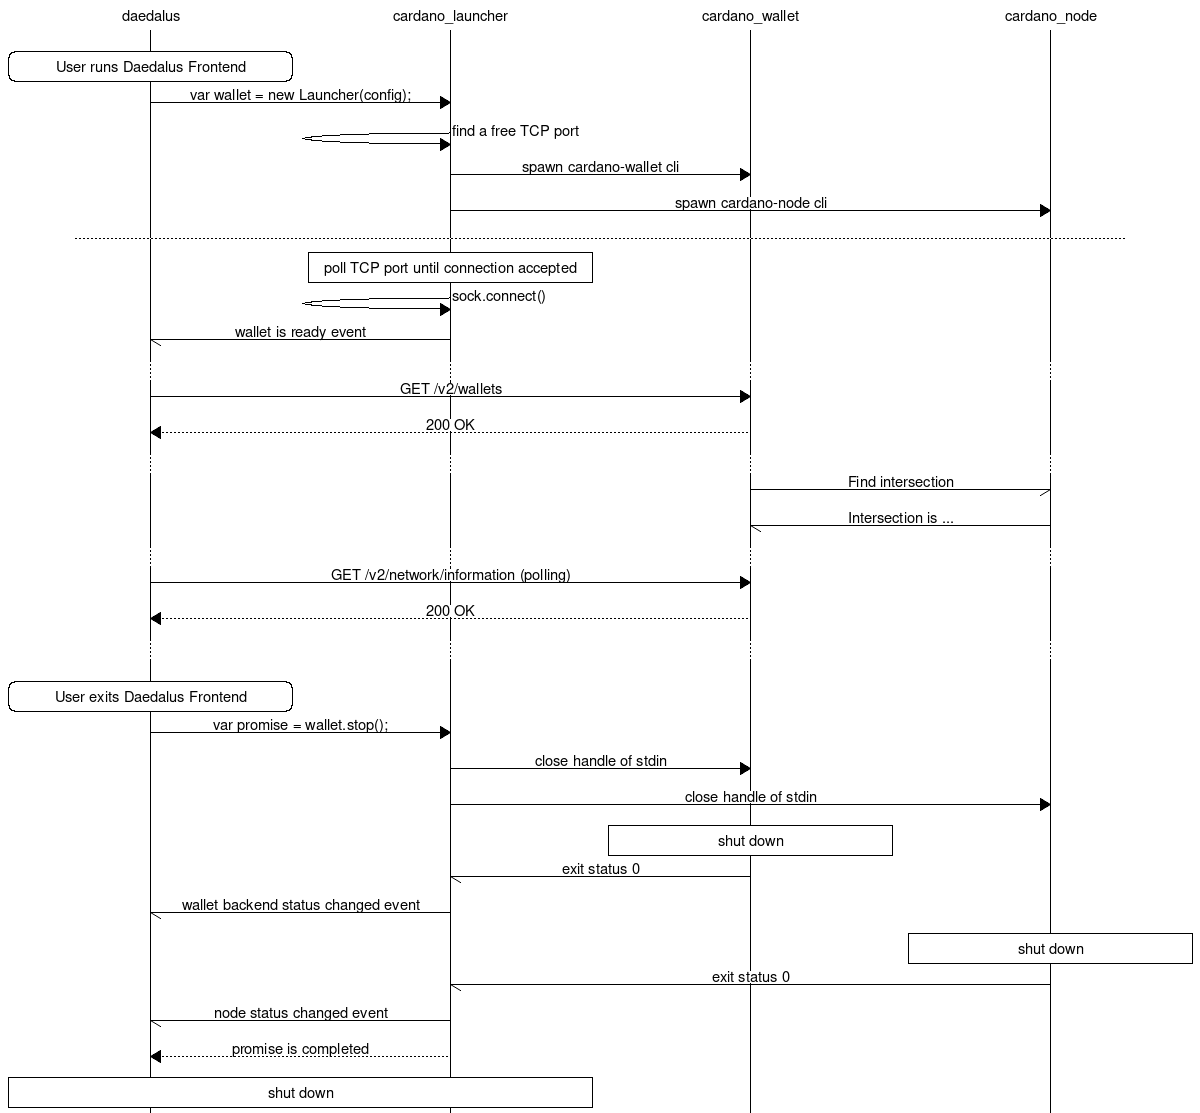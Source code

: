 msc {
  hscale = "2";
  daedalus, cardano_launcher, cardano_wallet, cardano_node;

  |||;

  daedalus rbox daedalus [ label = "User runs Daedalus Frontend" ];
  daedalus=>cardano_launcher [ label = "var wallet = new Launcher(config);" ];

  # cardano_launcher=>cardano_launcher [ label = "create socket file" ]; ## todo
  cardano_launcher=>cardano_launcher [ label = "find a free TCP port" ];

  cardano_launcher=>cardano_wallet [ label = "spawn cardano-wallet cli" ];
  cardano_launcher=>cardano_node [ label = "spawn cardano-node cli" ];

  ---;

  
  cardano_launcher box cardano_launcher [ label = "poll TCP port until connection accepted" ];
  cardano_launcher=>cardano_launcher [ label = "sock.connect()" ];
  cardano_launcher->daedalus [ label = "wallet is ready event" ];

  ...;

  daedalus=>cardano_wallet [ label = "GET /v2/wallets" ];
  daedalus<<cardano_wallet [ label = "200 OK" ];

  ...;

  cardano_wallet->cardano_node [ label = "Find intersection" ];
  cardano_wallet<-cardano_node [ label = "Intersection is ..." ];

  ...;

  daedalus=>cardano_wallet [ label = "GET /v2/network/information (polling)" ];
  daedalus<<cardano_wallet [ label = "200 OK" ];

  ...;
  |||;

  daedalus rbox daedalus [ label = "User exits Daedalus Frontend" ];
  daedalus=>cardano_launcher [ label = "var promise = wallet.stop();" ];
  cardano_launcher=>cardano_wallet [ label = "close handle of stdin" ];
  cardano_launcher=>cardano_node [ label = "close handle of stdin" ];
  
  cardano_wallet box cardano_wallet [ label = "shut down" ];
  cardano_wallet->cardano_launcher [ label = "exit status 0" ];
  cardano_launcher->daedalus [ label = "wallet backend status changed event" ];

  cardano_node box cardano_node [ label = "shut down" ];
  cardano_node->cardano_launcher [ label = "exit status 0" ];
  cardano_launcher->daedalus [ label = "node status changed event" ];

  daedalus<<cardano_launcher [ label = "promise is completed" ];
  daedalus box cardano_launcher [ label = "shut down" ];

}

